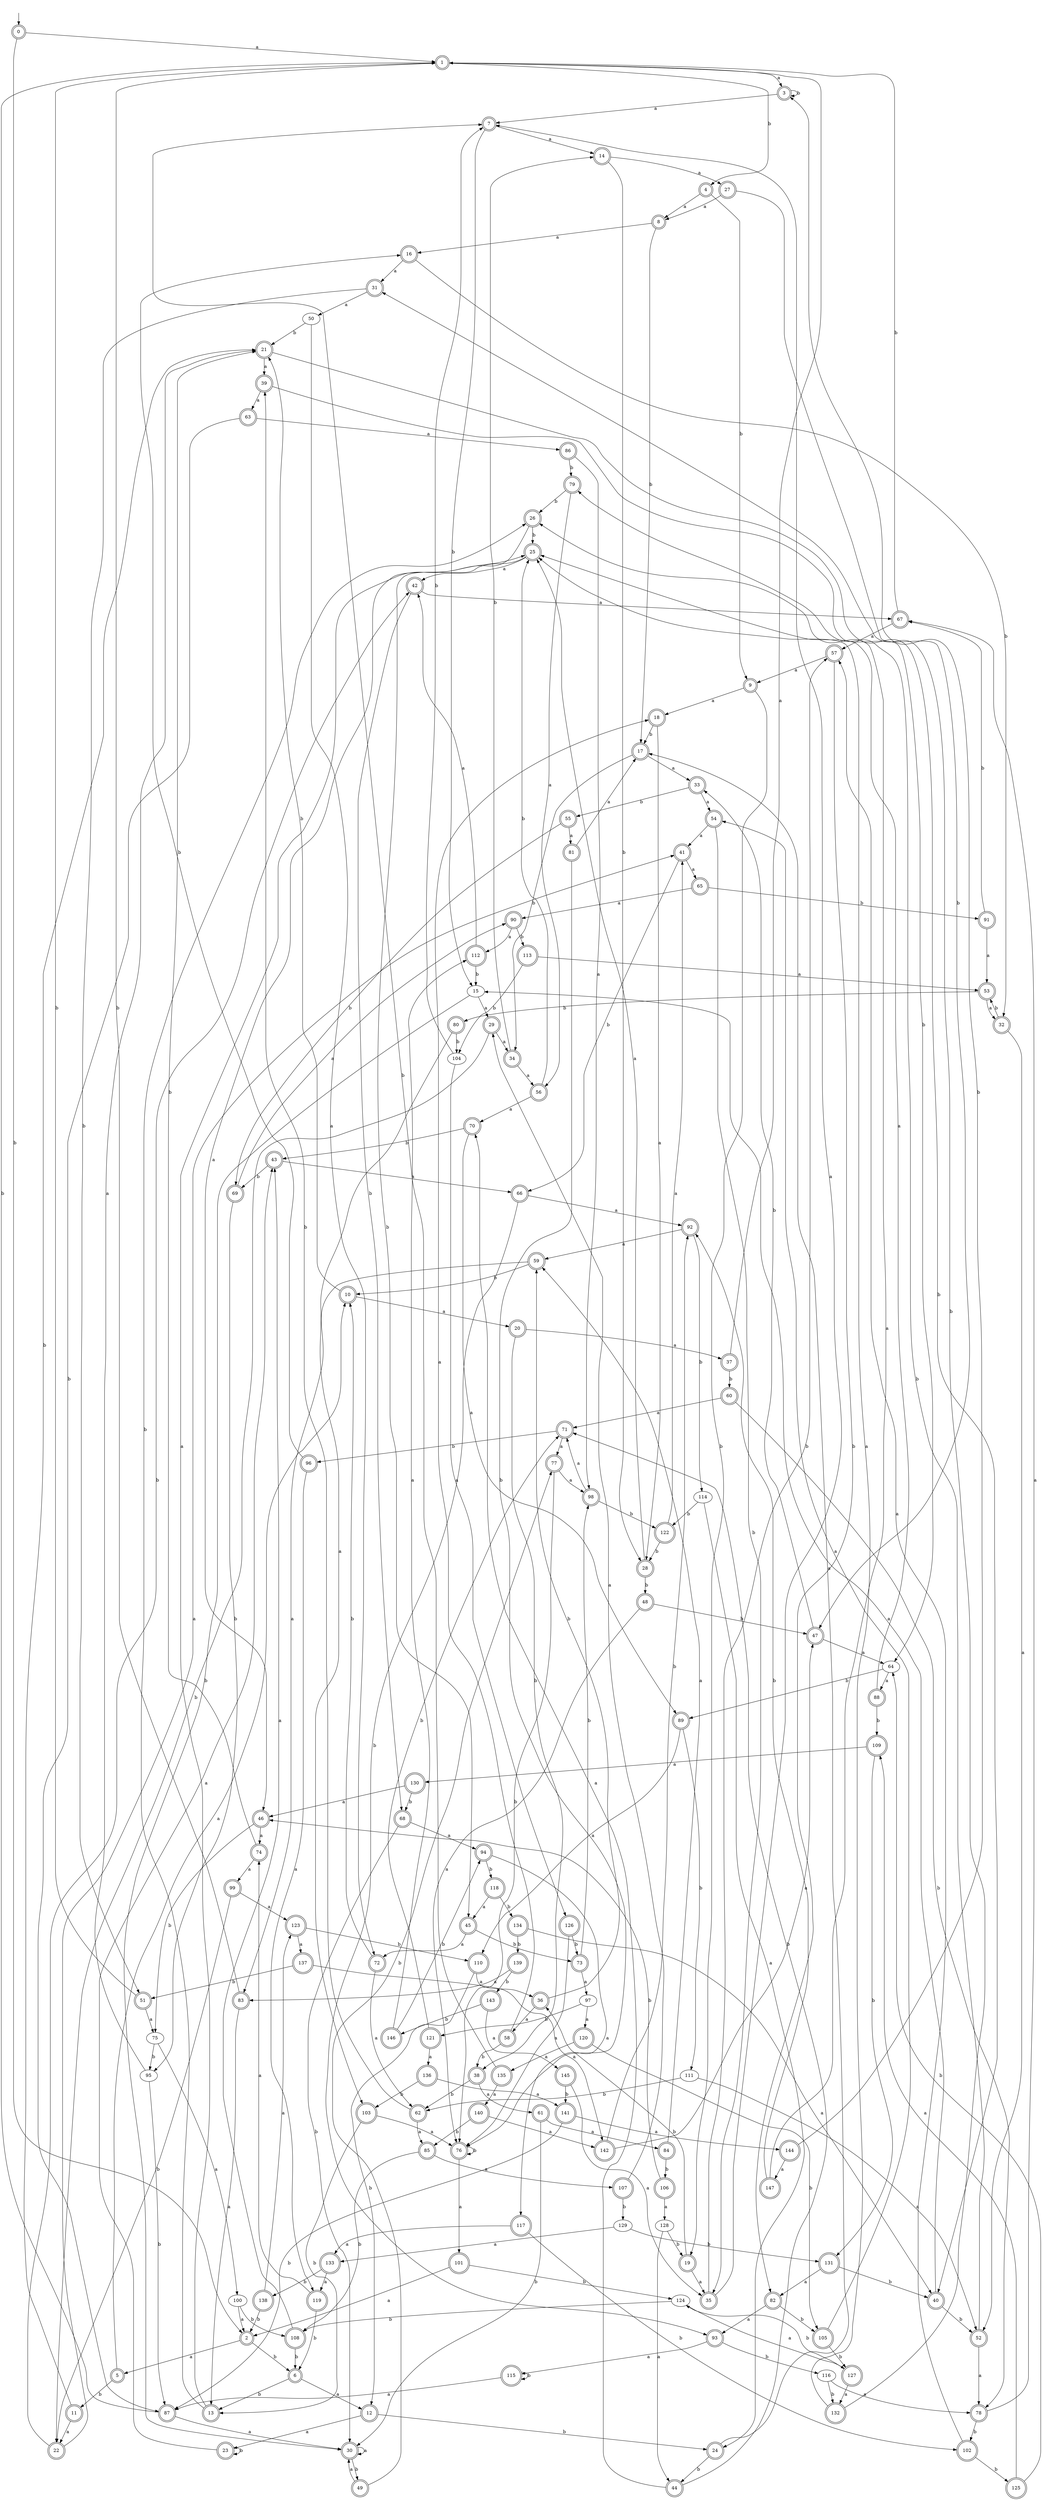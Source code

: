digraph RandomDFA {
  __start0 [label="", shape=none];
  __start0 -> 0 [label=""];
  0 [shape=circle] [shape=doublecircle]
  0 -> 1 [label="a"]
  0 -> 2 [label="b"]
  1 [shape=doublecircle]
  1 -> 3 [label="a"]
  1 -> 4 [label="b"]
  2 [shape=doublecircle]
  2 -> 5 [label="a"]
  2 -> 6 [label="b"]
  3 [shape=doublecircle]
  3 -> 7 [label="a"]
  3 -> 3 [label="b"]
  4 [shape=doublecircle]
  4 -> 8 [label="a"]
  4 -> 9 [label="b"]
  5 [shape=doublecircle]
  5 -> 10 [label="a"]
  5 -> 11 [label="b"]
  6 [shape=doublecircle]
  6 -> 12 [label="a"]
  6 -> 13 [label="b"]
  7 [shape=doublecircle]
  7 -> 14 [label="a"]
  7 -> 15 [label="b"]
  8 [shape=doublecircle]
  8 -> 16 [label="a"]
  8 -> 17 [label="b"]
  9 [shape=doublecircle]
  9 -> 18 [label="a"]
  9 -> 19 [label="b"]
  10 [shape=doublecircle]
  10 -> 20 [label="a"]
  10 -> 21 [label="b"]
  11 [shape=doublecircle]
  11 -> 22 [label="a"]
  11 -> 21 [label="b"]
  12 [shape=doublecircle]
  12 -> 23 [label="a"]
  12 -> 24 [label="b"]
  13 [shape=doublecircle]
  13 -> 25 [label="a"]
  13 -> 26 [label="b"]
  14 [shape=doublecircle]
  14 -> 27 [label="a"]
  14 -> 28 [label="b"]
  15
  15 -> 29 [label="a"]
  15 -> 30 [label="b"]
  16 [shape=doublecircle]
  16 -> 31 [label="a"]
  16 -> 32 [label="b"]
  17 [shape=doublecircle]
  17 -> 33 [label="a"]
  17 -> 34 [label="b"]
  18 [shape=doublecircle]
  18 -> 28 [label="a"]
  18 -> 17 [label="b"]
  19 [shape=doublecircle]
  19 -> 35 [label="a"]
  19 -> 36 [label="b"]
  20 [shape=doublecircle]
  20 -> 37 [label="a"]
  20 -> 38 [label="b"]
  21 [shape=doublecircle]
  21 -> 39 [label="a"]
  21 -> 40 [label="b"]
  22 [shape=doublecircle]
  22 -> 41 [label="a"]
  22 -> 42 [label="b"]
  23 [shape=doublecircle]
  23 -> 43 [label="a"]
  23 -> 23 [label="b"]
  24 [shape=doublecircle]
  24 -> 17 [label="a"]
  24 -> 44 [label="b"]
  25 [shape=doublecircle]
  25 -> 42 [label="a"]
  25 -> 45 [label="b"]
  26 [shape=doublecircle]
  26 -> 46 [label="a"]
  26 -> 25 [label="b"]
  27 [shape=doublecircle]
  27 -> 8 [label="a"]
  27 -> 47 [label="b"]
  28 [shape=doublecircle]
  28 -> 25 [label="a"]
  28 -> 48 [label="b"]
  29 [shape=doublecircle]
  29 -> 34 [label="a"]
  29 -> 22 [label="b"]
  30 [shape=doublecircle]
  30 -> 30 [label="a"]
  30 -> 49 [label="b"]
  31 [shape=doublecircle]
  31 -> 50 [label="a"]
  31 -> 51 [label="b"]
  32 [shape=doublecircle]
  32 -> 52 [label="a"]
  32 -> 53 [label="b"]
  33 [shape=doublecircle]
  33 -> 54 [label="a"]
  33 -> 55 [label="b"]
  34 [shape=doublecircle]
  34 -> 56 [label="a"]
  34 -> 14 [label="b"]
  35 [shape=doublecircle]
  35 -> 7 [label="a"]
  35 -> 57 [label="b"]
  36 [shape=doublecircle]
  36 -> 58 [label="a"]
  36 -> 59 [label="b"]
  37 [shape=doublecircle]
  37 -> 1 [label="a"]
  37 -> 60 [label="b"]
  38 [shape=doublecircle]
  38 -> 61 [label="a"]
  38 -> 62 [label="b"]
  39 [shape=doublecircle]
  39 -> 63 [label="a"]
  39 -> 64 [label="b"]
  40 [shape=doublecircle]
  40 -> 15 [label="a"]
  40 -> 52 [label="b"]
  41 [shape=doublecircle]
  41 -> 65 [label="a"]
  41 -> 66 [label="b"]
  42 [shape=doublecircle]
  42 -> 67 [label="a"]
  42 -> 68 [label="b"]
  43 [shape=doublecircle]
  43 -> 66 [label="a"]
  43 -> 69 [label="b"]
  44 [shape=doublecircle]
  44 -> 70 [label="a"]
  44 -> 71 [label="b"]
  45 [shape=doublecircle]
  45 -> 72 [label="a"]
  45 -> 73 [label="b"]
  46 [shape=doublecircle]
  46 -> 74 [label="a"]
  46 -> 75 [label="b"]
  47 [shape=doublecircle]
  47 -> 64 [label="a"]
  47 -> 33 [label="b"]
  48 [shape=doublecircle]
  48 -> 76 [label="a"]
  48 -> 47 [label="b"]
  49 [shape=doublecircle]
  49 -> 30 [label="a"]
  49 -> 77 [label="b"]
  50
  50 -> 72 [label="a"]
  50 -> 21 [label="b"]
  51 [shape=doublecircle]
  51 -> 75 [label="a"]
  51 -> 1 [label="b"]
  52 [shape=doublecircle]
  52 -> 78 [label="a"]
  52 -> 79 [label="b"]
  53 [shape=doublecircle]
  53 -> 32 [label="a"]
  53 -> 80 [label="b"]
  54 [shape=doublecircle]
  54 -> 41 [label="a"]
  54 -> 35 [label="b"]
  55 [shape=doublecircle]
  55 -> 81 [label="a"]
  55 -> 69 [label="b"]
  56 [shape=doublecircle]
  56 -> 70 [label="a"]
  56 -> 25 [label="b"]
  57 [shape=doublecircle]
  57 -> 9 [label="a"]
  57 -> 82 [label="b"]
  58 [shape=doublecircle]
  58 -> 18 [label="a"]
  58 -> 38 [label="b"]
  59 [shape=doublecircle]
  59 -> 83 [label="a"]
  59 -> 10 [label="b"]
  60 [shape=doublecircle]
  60 -> 71 [label="a"]
  60 -> 78 [label="b"]
  61 [shape=doublecircle]
  61 -> 84 [label="a"]
  61 -> 30 [label="b"]
  62 [shape=doublecircle]
  62 -> 85 [label="a"]
  62 -> 39 [label="b"]
  63 [shape=doublecircle]
  63 -> 86 [label="a"]
  63 -> 87 [label="b"]
  64
  64 -> 88 [label="a"]
  64 -> 89 [label="b"]
  65 [shape=doublecircle]
  65 -> 90 [label="a"]
  65 -> 91 [label="b"]
  66 [shape=doublecircle]
  66 -> 92 [label="a"]
  66 -> 93 [label="b"]
  67 [shape=doublecircle]
  67 -> 57 [label="a"]
  67 -> 1 [label="b"]
  68 [shape=doublecircle]
  68 -> 94 [label="a"]
  68 -> 30 [label="b"]
  69 [shape=doublecircle]
  69 -> 90 [label="a"]
  69 -> 95 [label="b"]
  70 [shape=doublecircle]
  70 -> 89 [label="a"]
  70 -> 43 [label="b"]
  71 [shape=doublecircle]
  71 -> 77 [label="a"]
  71 -> 96 [label="b"]
  72 [shape=doublecircle]
  72 -> 62 [label="a"]
  72 -> 10 [label="b"]
  73 [shape=doublecircle]
  73 -> 97 [label="a"]
  73 -> 98 [label="b"]
  74 [shape=doublecircle]
  74 -> 99 [label="a"]
  74 -> 21 [label="b"]
  75
  75 -> 100 [label="a"]
  75 -> 95 [label="b"]
  76 [shape=doublecircle]
  76 -> 101 [label="a"]
  76 -> 76 [label="b"]
  77 [shape=doublecircle]
  77 -> 98 [label="a"]
  77 -> 76 [label="b"]
  78 [shape=doublecircle]
  78 -> 67 [label="a"]
  78 -> 102 [label="b"]
  79 [shape=doublecircle]
  79 -> 56 [label="a"]
  79 -> 26 [label="b"]
  80 [shape=doublecircle]
  80 -> 103 [label="a"]
  80 -> 104 [label="b"]
  81 [shape=doublecircle]
  81 -> 17 [label="a"]
  81 -> 76 [label="b"]
  82 [shape=doublecircle]
  82 -> 93 [label="a"]
  82 -> 105 [label="b"]
  83 [shape=doublecircle]
  83 -> 13 [label="a"]
  83 -> 1 [label="b"]
  84 [shape=doublecircle]
  84 -> 59 [label="a"]
  84 -> 106 [label="b"]
  85 [shape=doublecircle]
  85 -> 107 [label="a"]
  85 -> 108 [label="b"]
  86 [shape=doublecircle]
  86 -> 98 [label="a"]
  86 -> 79 [label="b"]
  87 [shape=doublecircle]
  87 -> 30 [label="a"]
  87 -> 1 [label="b"]
  88 [shape=doublecircle]
  88 -> 25 [label="a"]
  88 -> 109 [label="b"]
  89 [shape=doublecircle]
  89 -> 110 [label="a"]
  89 -> 111 [label="b"]
  90 [shape=doublecircle]
  90 -> 112 [label="a"]
  90 -> 113 [label="b"]
  91 [shape=doublecircle]
  91 -> 53 [label="a"]
  91 -> 67 [label="b"]
  92 [shape=doublecircle]
  92 -> 59 [label="a"]
  92 -> 114 [label="b"]
  93 [shape=doublecircle]
  93 -> 115 [label="a"]
  93 -> 116 [label="b"]
  94 [shape=doublecircle]
  94 -> 117 [label="a"]
  94 -> 118 [label="b"]
  95
  95 -> 21 [label="a"]
  95 -> 87 [label="b"]
  96 [shape=doublecircle]
  96 -> 119 [label="a"]
  96 -> 16 [label="b"]
  97
  97 -> 120 [label="a"]
  97 -> 121 [label="b"]
  98 [shape=doublecircle]
  98 -> 71 [label="a"]
  98 -> 122 [label="b"]
  99 [shape=doublecircle]
  99 -> 123 [label="a"]
  99 -> 22 [label="b"]
  100
  100 -> 2 [label="a"]
  100 -> 108 [label="b"]
  101 [shape=doublecircle]
  101 -> 2 [label="a"]
  101 -> 124 [label="b"]
  102 [shape=doublecircle]
  102 -> 57 [label="a"]
  102 -> 125 [label="b"]
  103 [shape=doublecircle]
  103 -> 76 [label="a"]
  103 -> 13 [label="b"]
  104
  104 -> 126 [label="a"]
  104 -> 7 [label="b"]
  105 [shape=doublecircle]
  105 -> 54 [label="a"]
  105 -> 127 [label="b"]
  106 [shape=doublecircle]
  106 -> 128 [label="a"]
  106 -> 46 [label="b"]
  107 [shape=doublecircle]
  107 -> 29 [label="a"]
  107 -> 129 [label="b"]
  108 [shape=doublecircle]
  108 -> 43 [label="a"]
  108 -> 6 [label="b"]
  109 [shape=doublecircle]
  109 -> 130 [label="a"]
  109 -> 131 [label="b"]
  110 [shape=doublecircle]
  110 -> 36 [label="a"]
  110 -> 12 [label="b"]
  111
  111 -> 52 [label="a"]
  111 -> 62 [label="b"]
  112 [shape=doublecircle]
  112 -> 42 [label="a"]
  112 -> 15 [label="b"]
  113 [shape=doublecircle]
  113 -> 53 [label="a"]
  113 -> 104 [label="b"]
  114
  114 -> 24 [label="a"]
  114 -> 122 [label="b"]
  115 [shape=doublecircle]
  115 -> 87 [label="a"]
  115 -> 115 [label="b"]
  116
  116 -> 78 [label="a"]
  116 -> 132 [label="b"]
  117 [shape=doublecircle]
  117 -> 133 [label="a"]
  117 -> 102 [label="b"]
  118 [shape=doublecircle]
  118 -> 45 [label="a"]
  118 -> 134 [label="b"]
  119 [shape=doublecircle]
  119 -> 74 [label="a"]
  119 -> 6 [label="b"]
  120 [shape=doublecircle]
  120 -> 135 [label="a"]
  120 -> 105 [label="b"]
  121 [shape=doublecircle]
  121 -> 136 [label="a"]
  121 -> 71 [label="b"]
  122 [shape=doublecircle]
  122 -> 41 [label="a"]
  122 -> 28 [label="b"]
  123 [shape=doublecircle]
  123 -> 137 [label="a"]
  123 -> 110 [label="b"]
  124
  124 -> 127 [label="a"]
  124 -> 108 [label="b"]
  125 [shape=doublecircle]
  125 -> 109 [label="a"]
  125 -> 64 [label="b"]
  126 [shape=doublecircle]
  126 -> 76 [label="a"]
  126 -> 73 [label="b"]
  127 [shape=doublecircle]
  127 -> 132 [label="a"]
  127 -> 124 [label="b"]
  128
  128 -> 44 [label="a"]
  128 -> 19 [label="b"]
  129
  129 -> 133 [label="a"]
  129 -> 131 [label="b"]
  130 [shape=doublecircle]
  130 -> 46 [label="a"]
  130 -> 68 [label="b"]
  131 [shape=doublecircle]
  131 -> 82 [label="a"]
  131 -> 40 [label="b"]
  132 [shape=doublecircle]
  132 -> 25 [label="a"]
  132 -> 31 [label="b"]
  133 [shape=doublecircle]
  133 -> 119 [label="a"]
  133 -> 138 [label="b"]
  134 [shape=doublecircle]
  134 -> 40 [label="a"]
  134 -> 139 [label="b"]
  135 [shape=doublecircle]
  135 -> 140 [label="a"]
  135 -> 7 [label="b"]
  136 [shape=doublecircle]
  136 -> 141 [label="a"]
  136 -> 103 [label="b"]
  137 [shape=doublecircle]
  137 -> 142 [label="a"]
  137 -> 51 [label="b"]
  138 [shape=doublecircle]
  138 -> 123 [label="a"]
  138 -> 2 [label="b"]
  139 [shape=doublecircle]
  139 -> 83 [label="a"]
  139 -> 143 [label="b"]
  140 [shape=doublecircle]
  140 -> 142 [label="a"]
  140 -> 85 [label="b"]
  141 [shape=doublecircle]
  141 -> 144 [label="a"]
  141 -> 87 [label="b"]
  142 [shape=doublecircle]
  142 -> 47 [label="a"]
  142 -> 92 [label="b"]
  143 [shape=doublecircle]
  143 -> 145 [label="a"]
  143 -> 146 [label="b"]
  144 [shape=doublecircle]
  144 -> 147 [label="a"]
  144 -> 3 [label="b"]
  145 [shape=doublecircle]
  145 -> 35 [label="a"]
  145 -> 141 [label="b"]
  146 [shape=doublecircle]
  146 -> 112 [label="a"]
  146 -> 94 [label="b"]
  147 [shape=doublecircle]
  147 -> 26 [label="a"]
  147 -> 92 [label="b"]
}
